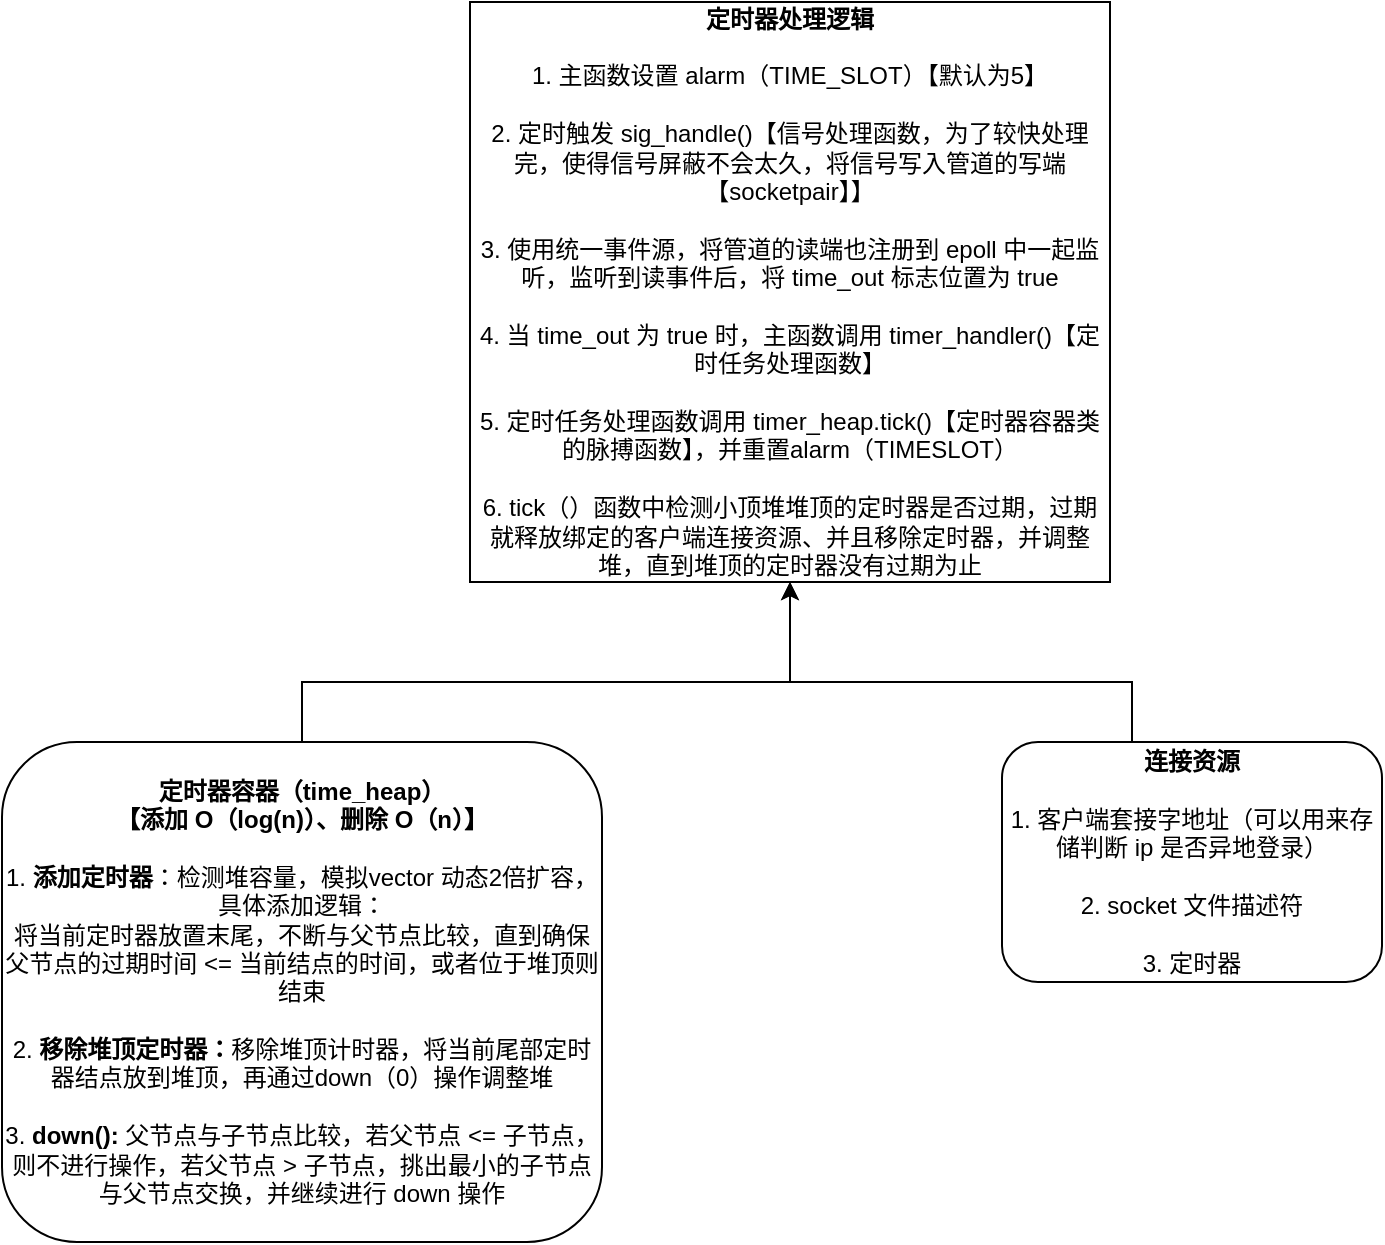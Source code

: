<mxfile version="16.5.1" type="device"><diagram id="FniqUJuhr5hgOaPp01vN" name="第 1 页"><mxGraphModel dx="1212" dy="689" grid="1" gridSize="10" guides="1" tooltips="1" connect="1" arrows="1" fold="1" page="1" pageScale="1" pageWidth="827" pageHeight="1169" math="0" shadow="0"><root><mxCell id="0"/><mxCell id="1" parent="0"/><mxCell id="W001Y_DkbwYFD0NC1ly4-1" value="&lt;b&gt;定时器处理逻辑&lt;/b&gt;&lt;br&gt;&lt;br&gt;1. 主函数设置 alarm（TIME_SLOT）【默认为5】&lt;br&gt;&lt;br&gt;2. 定时触发 sig_handle()【信号处理函数，为了较快处理完，使得信号屏蔽不会太久，将信号写入管道的写端【socketpair】】&lt;br&gt;&lt;br&gt;3. 使用统一事件源，将管道的读端也注册到 epoll 中一起监听，监听到读事件后，将 time_out 标志位置为 true&lt;br&gt;&lt;br&gt;4. 当 time_out 为 true 时，主函数调用 timer_handler()【定时任务处理函数】&lt;br&gt;&lt;br&gt;5. 定时任务处理函数调用 timer_heap.tick()【定时器容器类的脉搏函数】，并重置alarm（TIMESLOT）&lt;br&gt;&lt;br&gt;6. tick（）函数中检测小顶堆堆顶的定时器是否过期，过期就释放绑定的客户端连接资源、并且移除定时器，并调整堆，直到堆顶的定时器没有过期为止" style="whiteSpace=wrap;html=1;" parent="1" vertex="1"><mxGeometry x="254" y="10" width="320" height="290" as="geometry"/></mxCell><mxCell id="mhUWO07PqwSRf1M9iLgc-1" style="edgeStyle=orthogonalEdgeStyle;rounded=0;orthogonalLoop=1;jettySize=auto;html=1;" parent="1" source="W001Y_DkbwYFD0NC1ly4-3" target="W001Y_DkbwYFD0NC1ly4-1" edge="1"><mxGeometry relative="1" as="geometry"><Array as="points"><mxPoint x="585" y="350"/><mxPoint x="414" y="350"/></Array></mxGeometry></mxCell><mxCell id="W001Y_DkbwYFD0NC1ly4-3" value="&lt;b&gt;连接资源&lt;/b&gt;&lt;br&gt;&lt;br&gt;1. 客户端套接字地址（可以用来存储判断 ip 是否异地登录）&lt;br&gt;&lt;br&gt;2. socket 文件描述符&lt;br&gt;&lt;br&gt;3. 定时器" style="rounded=1;whiteSpace=wrap;html=1;" parent="1" vertex="1"><mxGeometry x="520" y="380" width="190" height="120" as="geometry"/></mxCell><mxCell id="mhUWO07PqwSRf1M9iLgc-2" style="edgeStyle=orthogonalEdgeStyle;rounded=0;orthogonalLoop=1;jettySize=auto;html=1;entryX=0.5;entryY=1;entryDx=0;entryDy=0;" parent="1" source="W001Y_DkbwYFD0NC1ly4-4" target="W001Y_DkbwYFD0NC1ly4-1" edge="1"><mxGeometry relative="1" as="geometry"><Array as="points"><mxPoint x="170" y="350"/><mxPoint x="414" y="350"/></Array></mxGeometry></mxCell><mxCell id="W001Y_DkbwYFD0NC1ly4-4" value="&lt;b&gt;定时器容器（time_heap）&lt;/b&gt;&lt;br&gt;&lt;b&gt;【添加 O（log(n)）、删除 O（n）】&lt;/b&gt;&lt;br&gt;&lt;br&gt;1. &lt;b&gt;添加定时器&lt;/b&gt;：检测堆容量，模拟vector 动态2倍扩容，具体添加逻辑：&lt;br&gt;将当前定时器放置末尾，不断与父节点比较，直到确保父节点的过期时间 &amp;lt;= 当前结点的时间，或者位于堆顶则结束&lt;br&gt;&lt;br&gt;2. &lt;b&gt;移除堆顶定时器：&lt;/b&gt;移除堆顶计时器，将当前尾部定时器结点放到堆顶，再通过down（0）操作调整堆&lt;br&gt;&lt;br&gt;3. &lt;b&gt;down(): &lt;/b&gt;父节点与子节点比较，若父节点 &amp;lt;= 子节点，则不进行操作，若父节点 &amp;gt; 子节点，挑出最小的子节点与父节点交换，并继续进行 down 操作" style="rounded=1;whiteSpace=wrap;html=1;" parent="1" vertex="1"><mxGeometry x="20" y="380" width="300" height="250" as="geometry"/></mxCell></root></mxGraphModel></diagram></mxfile>